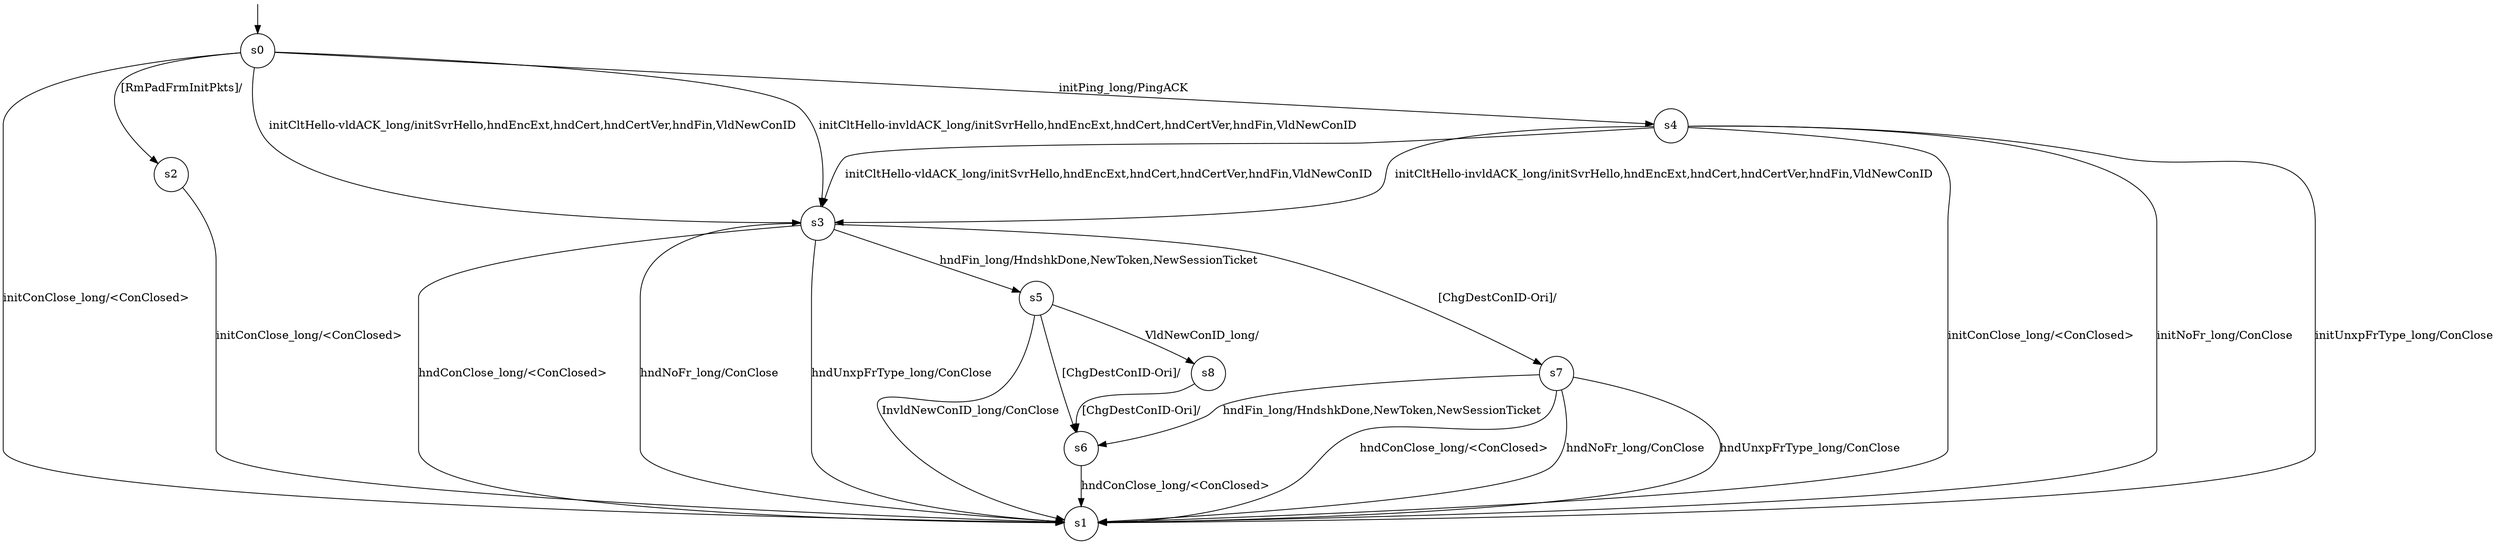 digraph g {

s0 [shape="circle" label="s0"];
s1 [shape="circle" label="s1"];
s2 [shape="circle" label="s2"];
s3 [shape="circle" label="s3"];
s4 [shape="circle" label="s4"];
s5 [shape="circle" label="s5"];
s6 [shape="circle" label="s6"];
s7 [shape="circle" label="s7"];
s8 [shape="circle" label="s8"];
s0 -> s4 [label="initPing_long/PingACK "];
s0 -> s1 [label="initConClose_long/<ConClosed> "];
s0 -> s3 [label="initCltHello-vldACK_long/initSvrHello,hndEncExt,hndCert,hndCertVer,hndFin,VldNewConID "];
s0 -> s3 [label="initCltHello-invldACK_long/initSvrHello,hndEncExt,hndCert,hndCertVer,hndFin,VldNewConID "];
s0 -> s2 [label="[RmPadFrmInitPkts]/ "];
s2 -> s1 [label="initConClose_long/<ConClosed> "];
s3 -> s5 [label="hndFin_long/HndshkDone,NewToken,NewSessionTicket "];
s3 -> s1 [label="hndConClose_long/<ConClosed> "];
s3 -> s1 [label="hndNoFr_long/ConClose "];
s3 -> s1 [label="hndUnxpFrType_long/ConClose "];
s3 -> s7 [label="[ChgDestConID-Ori]/ "];
s4 -> s1 [label="initConClose_long/<ConClosed> "];
s4 -> s3 [label="initCltHello-vldACK_long/initSvrHello,hndEncExt,hndCert,hndCertVer,hndFin,VldNewConID "];
s4 -> s3 [label="initCltHello-invldACK_long/initSvrHello,hndEncExt,hndCert,hndCertVer,hndFin,VldNewConID "];
s4 -> s1 [label="initNoFr_long/ConClose "];
s4 -> s1 [label="initUnxpFrType_long/ConClose "];
s5 -> s8 [label="VldNewConID_long/ "];
s5 -> s1 [label="InvldNewConID_long/ConClose "];
s5 -> s6 [label="[ChgDestConID-Ori]/ "];
s6 -> s1 [label="hndConClose_long/<ConClosed> "];
s7 -> s6 [label="hndFin_long/HndshkDone,NewToken,NewSessionTicket "];
s7 -> s1 [label="hndConClose_long/<ConClosed> "];
s7 -> s1 [label="hndNoFr_long/ConClose "];
s7 -> s1 [label="hndUnxpFrType_long/ConClose "];
s8 -> s6 [label="[ChgDestConID-Ori]/ "];

__start0 [label="" shape="none" width="0" height="0"];
__start0 -> s0;

}
